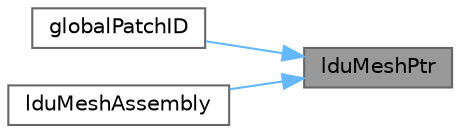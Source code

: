 digraph "lduMeshPtr"
{
 // LATEX_PDF_SIZE
  bgcolor="transparent";
  edge [fontname=Helvetica,fontsize=10,labelfontname=Helvetica,labelfontsize=10];
  node [fontname=Helvetica,fontsize=10,shape=box,height=0.2,width=0.4];
  rankdir="RL";
  Node1 [id="Node000001",label="lduMeshPtr",height=0.2,width=0.4,color="gray40", fillcolor="grey60", style="filled", fontcolor="black",tooltip=" "];
  Node1 -> Node2 [id="edge1_Node000001_Node000002",dir="back",color="steelblue1",style="solid",tooltip=" "];
  Node2 [id="Node000002",label="globalPatchID",height=0.2,width=0.4,color="grey40", fillcolor="white", style="filled",URL="$classFoam_1_1fvMatrix.html#a122dea1f863805e91ce9009c97b3f879",tooltip=" "];
  Node1 -> Node3 [id="edge2_Node000001_Node000003",dir="back",color="steelblue1",style="solid",tooltip=" "];
  Node3 [id="Node000003",label="lduMeshAssembly",height=0.2,width=0.4,color="grey40", fillcolor="white", style="filled",URL="$classFoam_1_1fvMatrix.html#a783f43600b65e7139746906e7703c5c0",tooltip=" "];
}
